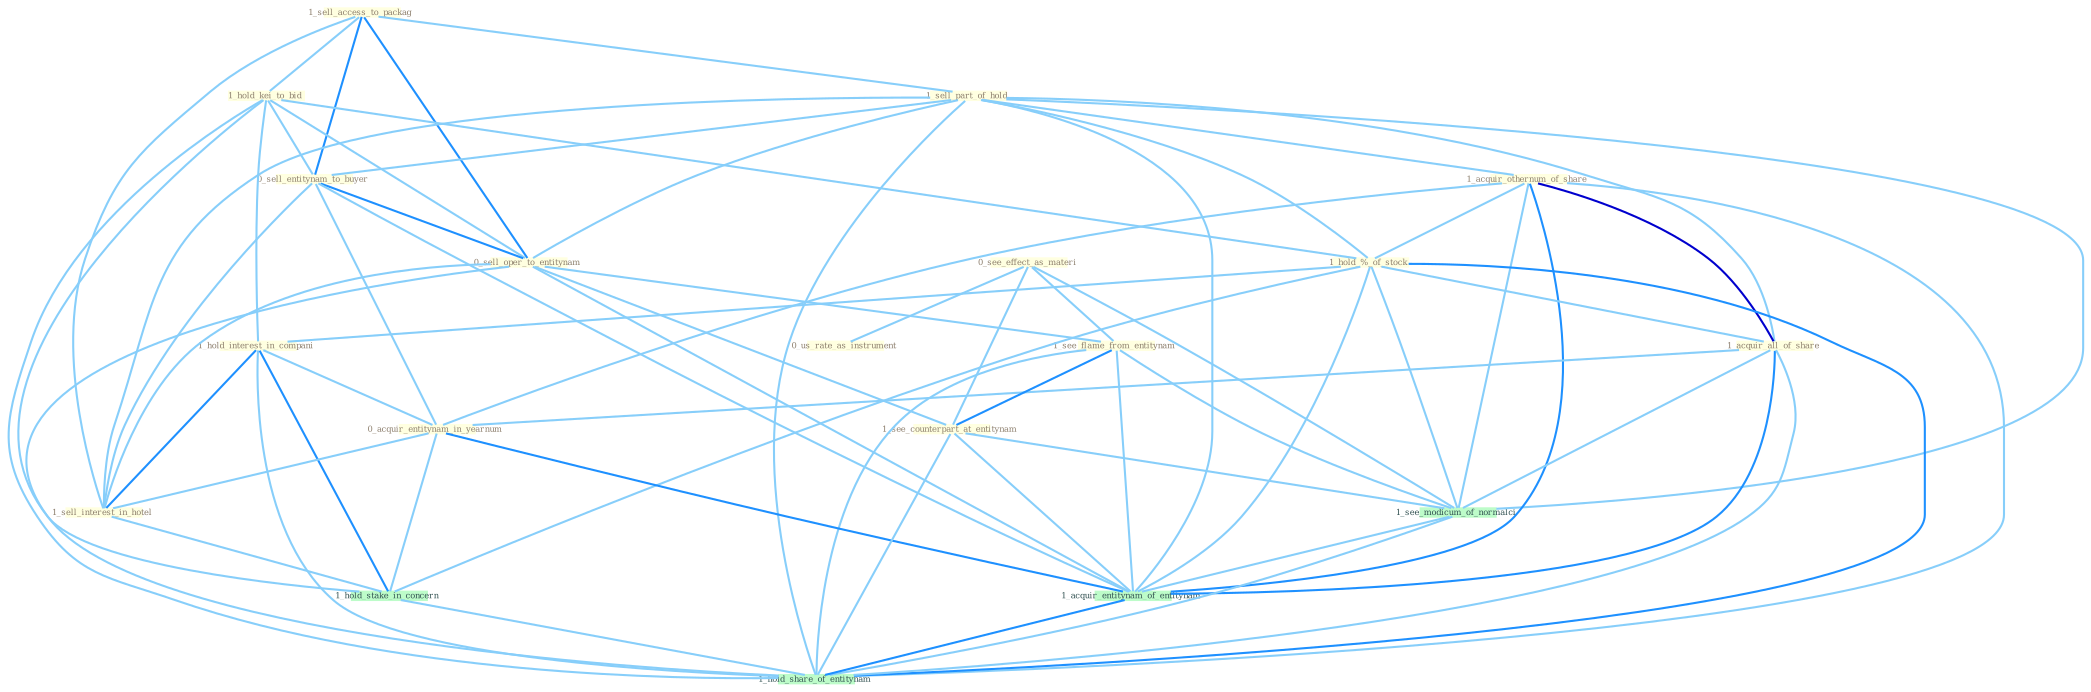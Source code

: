 Graph G{ 
    node
    [shape=polygon,style=filled,width=.5,height=.06,color="#BDFCC9",fixedsize=true,fontsize=4,
    fontcolor="#2f4f4f"];
    {node
    [color="#ffffe0", fontcolor="#8b7d6b"] "1_sell_access_to_packag " "1_sell_part_of_hold " "1_hold_kei_to_bid " "1_acquir_othernum_of_share " "0_see_effect_as_materi " "1_hold_%_of_stock " "0_sell_entitynam_to_buyer " "0_sell_oper_to_entitynam " "1_acquir_all_of_share " "1_see_flame_from_entitynam " "1_hold_interest_in_compani " "0_acquir_entitynam_in_yearnum " "1_sell_interest_in_hotel " "0_us_rate_as_instrument " "1_see_counterpart_at_entitynam "}
{node [color="#fff0f5", fontcolor="#b22222"]}
edge [color="#B0E2FF"];

	"1_sell_access_to_packag " -- "1_sell_part_of_hold " [w="1", color="#87cefa" ];
	"1_sell_access_to_packag " -- "1_hold_kei_to_bid " [w="1", color="#87cefa" ];
	"1_sell_access_to_packag " -- "0_sell_entitynam_to_buyer " [w="2", color="#1e90ff" , len=0.8];
	"1_sell_access_to_packag " -- "0_sell_oper_to_entitynam " [w="2", color="#1e90ff" , len=0.8];
	"1_sell_access_to_packag " -- "1_sell_interest_in_hotel " [w="1", color="#87cefa" ];
	"1_sell_part_of_hold " -- "1_acquir_othernum_of_share " [w="1", color="#87cefa" ];
	"1_sell_part_of_hold " -- "1_hold_%_of_stock " [w="1", color="#87cefa" ];
	"1_sell_part_of_hold " -- "0_sell_entitynam_to_buyer " [w="1", color="#87cefa" ];
	"1_sell_part_of_hold " -- "0_sell_oper_to_entitynam " [w="1", color="#87cefa" ];
	"1_sell_part_of_hold " -- "1_acquir_all_of_share " [w="1", color="#87cefa" ];
	"1_sell_part_of_hold " -- "1_sell_interest_in_hotel " [w="1", color="#87cefa" ];
	"1_sell_part_of_hold " -- "1_see_modicum_of_normalci " [w="1", color="#87cefa" ];
	"1_sell_part_of_hold " -- "1_acquir_entitynam_of_entitynam " [w="1", color="#87cefa" ];
	"1_sell_part_of_hold " -- "1_hold_share_of_entitynam " [w="1", color="#87cefa" ];
	"1_hold_kei_to_bid " -- "1_hold_%_of_stock " [w="1", color="#87cefa" ];
	"1_hold_kei_to_bid " -- "0_sell_entitynam_to_buyer " [w="1", color="#87cefa" ];
	"1_hold_kei_to_bid " -- "0_sell_oper_to_entitynam " [w="1", color="#87cefa" ];
	"1_hold_kei_to_bid " -- "1_hold_interest_in_compani " [w="1", color="#87cefa" ];
	"1_hold_kei_to_bid " -- "1_hold_stake_in_concern " [w="1", color="#87cefa" ];
	"1_hold_kei_to_bid " -- "1_hold_share_of_entitynam " [w="1", color="#87cefa" ];
	"1_acquir_othernum_of_share " -- "1_hold_%_of_stock " [w="1", color="#87cefa" ];
	"1_acquir_othernum_of_share " -- "1_acquir_all_of_share " [w="3", color="#0000cd" , len=0.6];
	"1_acquir_othernum_of_share " -- "0_acquir_entitynam_in_yearnum " [w="1", color="#87cefa" ];
	"1_acquir_othernum_of_share " -- "1_see_modicum_of_normalci " [w="1", color="#87cefa" ];
	"1_acquir_othernum_of_share " -- "1_acquir_entitynam_of_entitynam " [w="2", color="#1e90ff" , len=0.8];
	"1_acquir_othernum_of_share " -- "1_hold_share_of_entitynam " [w="1", color="#87cefa" ];
	"0_see_effect_as_materi " -- "1_see_flame_from_entitynam " [w="1", color="#87cefa" ];
	"0_see_effect_as_materi " -- "0_us_rate_as_instrument " [w="1", color="#87cefa" ];
	"0_see_effect_as_materi " -- "1_see_counterpart_at_entitynam " [w="1", color="#87cefa" ];
	"0_see_effect_as_materi " -- "1_see_modicum_of_normalci " [w="1", color="#87cefa" ];
	"1_hold_%_of_stock " -- "1_acquir_all_of_share " [w="1", color="#87cefa" ];
	"1_hold_%_of_stock " -- "1_hold_interest_in_compani " [w="1", color="#87cefa" ];
	"1_hold_%_of_stock " -- "1_hold_stake_in_concern " [w="1", color="#87cefa" ];
	"1_hold_%_of_stock " -- "1_see_modicum_of_normalci " [w="1", color="#87cefa" ];
	"1_hold_%_of_stock " -- "1_acquir_entitynam_of_entitynam " [w="1", color="#87cefa" ];
	"1_hold_%_of_stock " -- "1_hold_share_of_entitynam " [w="2", color="#1e90ff" , len=0.8];
	"0_sell_entitynam_to_buyer " -- "0_sell_oper_to_entitynam " [w="2", color="#1e90ff" , len=0.8];
	"0_sell_entitynam_to_buyer " -- "0_acquir_entitynam_in_yearnum " [w="1", color="#87cefa" ];
	"0_sell_entitynam_to_buyer " -- "1_sell_interest_in_hotel " [w="1", color="#87cefa" ];
	"0_sell_entitynam_to_buyer " -- "1_acquir_entitynam_of_entitynam " [w="1", color="#87cefa" ];
	"0_sell_oper_to_entitynam " -- "1_see_flame_from_entitynam " [w="1", color="#87cefa" ];
	"0_sell_oper_to_entitynam " -- "1_sell_interest_in_hotel " [w="1", color="#87cefa" ];
	"0_sell_oper_to_entitynam " -- "1_see_counterpart_at_entitynam " [w="1", color="#87cefa" ];
	"0_sell_oper_to_entitynam " -- "1_acquir_entitynam_of_entitynam " [w="1", color="#87cefa" ];
	"0_sell_oper_to_entitynam " -- "1_hold_share_of_entitynam " [w="1", color="#87cefa" ];
	"1_acquir_all_of_share " -- "0_acquir_entitynam_in_yearnum " [w="1", color="#87cefa" ];
	"1_acquir_all_of_share " -- "1_see_modicum_of_normalci " [w="1", color="#87cefa" ];
	"1_acquir_all_of_share " -- "1_acquir_entitynam_of_entitynam " [w="2", color="#1e90ff" , len=0.8];
	"1_acquir_all_of_share " -- "1_hold_share_of_entitynam " [w="1", color="#87cefa" ];
	"1_see_flame_from_entitynam " -- "1_see_counterpart_at_entitynam " [w="2", color="#1e90ff" , len=0.8];
	"1_see_flame_from_entitynam " -- "1_see_modicum_of_normalci " [w="1", color="#87cefa" ];
	"1_see_flame_from_entitynam " -- "1_acquir_entitynam_of_entitynam " [w="1", color="#87cefa" ];
	"1_see_flame_from_entitynam " -- "1_hold_share_of_entitynam " [w="1", color="#87cefa" ];
	"1_hold_interest_in_compani " -- "0_acquir_entitynam_in_yearnum " [w="1", color="#87cefa" ];
	"1_hold_interest_in_compani " -- "1_sell_interest_in_hotel " [w="2", color="#1e90ff" , len=0.8];
	"1_hold_interest_in_compani " -- "1_hold_stake_in_concern " [w="2", color="#1e90ff" , len=0.8];
	"1_hold_interest_in_compani " -- "1_hold_share_of_entitynam " [w="1", color="#87cefa" ];
	"0_acquir_entitynam_in_yearnum " -- "1_sell_interest_in_hotel " [w="1", color="#87cefa" ];
	"0_acquir_entitynam_in_yearnum " -- "1_hold_stake_in_concern " [w="1", color="#87cefa" ];
	"0_acquir_entitynam_in_yearnum " -- "1_acquir_entitynam_of_entitynam " [w="2", color="#1e90ff" , len=0.8];
	"1_sell_interest_in_hotel " -- "1_hold_stake_in_concern " [w="1", color="#87cefa" ];
	"1_see_counterpart_at_entitynam " -- "1_see_modicum_of_normalci " [w="1", color="#87cefa" ];
	"1_see_counterpart_at_entitynam " -- "1_acquir_entitynam_of_entitynam " [w="1", color="#87cefa" ];
	"1_see_counterpart_at_entitynam " -- "1_hold_share_of_entitynam " [w="1", color="#87cefa" ];
	"1_hold_stake_in_concern " -- "1_hold_share_of_entitynam " [w="1", color="#87cefa" ];
	"1_see_modicum_of_normalci " -- "1_acquir_entitynam_of_entitynam " [w="1", color="#87cefa" ];
	"1_see_modicum_of_normalci " -- "1_hold_share_of_entitynam " [w="1", color="#87cefa" ];
	"1_acquir_entitynam_of_entitynam " -- "1_hold_share_of_entitynam " [w="2", color="#1e90ff" , len=0.8];
}